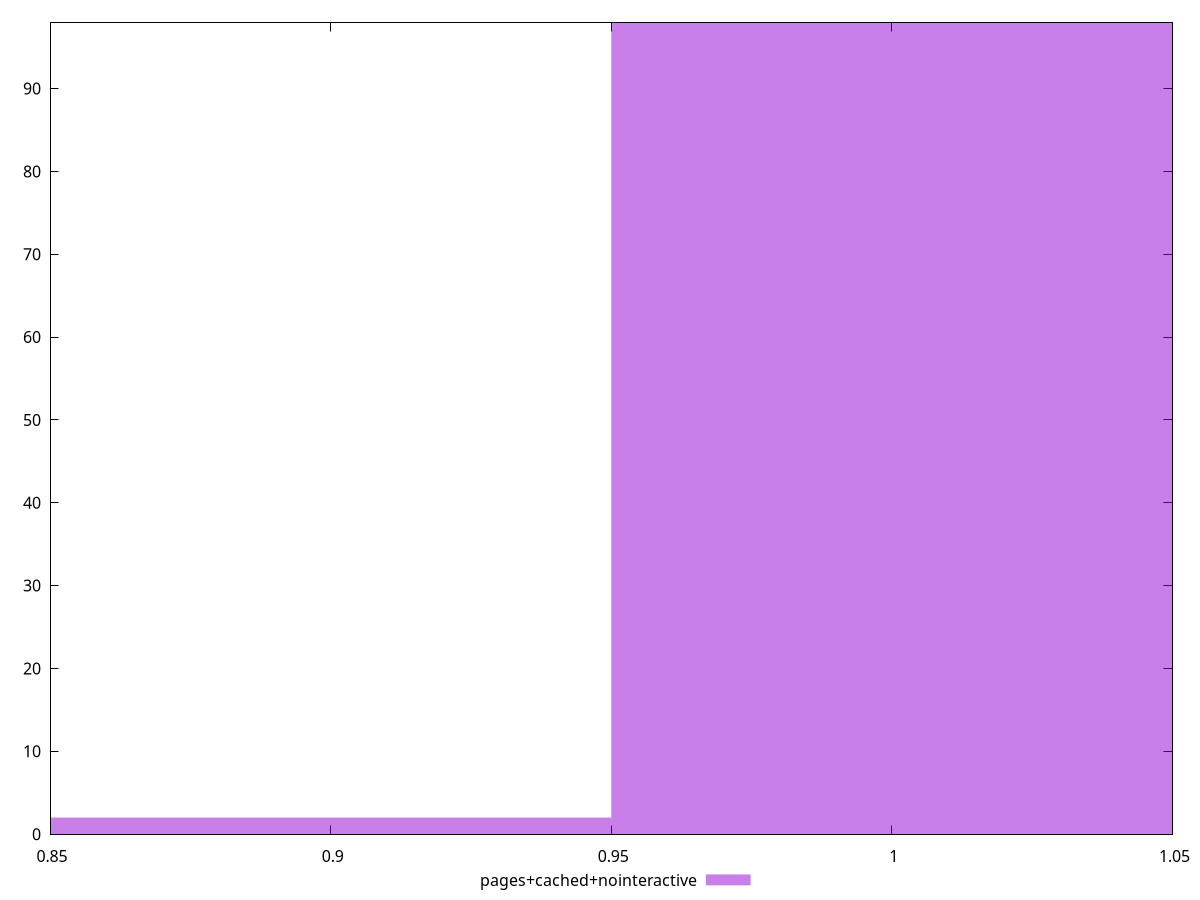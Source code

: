 $_pagesCachedNointeractive <<EOF
1 98
0.9 2
EOF
set key outside below
set terminal pngcairo
set output "report_00006_2020-11-02T20-21-41.718Z/unminified-css/pages+cached+nointeractive//hist.png"
set yrange [0:98]
set boxwidth 0.1
set style fill transparent solid 0.5 noborder
plot $_pagesCachedNointeractive title "pages+cached+nointeractive" with boxes ,